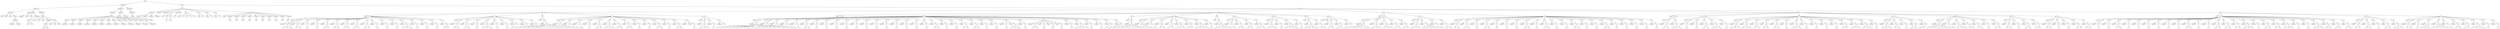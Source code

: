 digraph Tree {
	"t0" [label = "TEI"];
	"t1" [label = "teiHeader"];
	"t2" [label = "fileDesc"];
	"t3" [label = "titleStmt"];
	"t4" [label = "title"];
	"t5" [label = "title"];
	"t6" [label = "title"];
	"t7" [label = "author"];
	"t8" [label = "persName"];
	"t9" [label = "forename"];
	"t10" [label = "surname"];
	"t11" [label = "publicationStmt"];
	"t12" [label = "publisher"];
	"t13" [label = "idno"];
	"t14" [label = "idno"];
	"t15" [label = "availability"];
	"t16" [label = "licence"];
	"t17" [label = "ab"];
	"t18" [label = "ref"];
	"t19" [label = "sourceDesc"];
	"t20" [label = "bibl"];
	"t21" [label = "name"];
	"t22" [label = "idno"];
	"t23" [label = "idno"];
	"t24" [label = "availability"];
	"t25" [label = "licence"];
	"t26" [label = "ab"];
	"t27" [label = "ref"];
	"t28" [label = "bibl"];
	"t29" [label = "date"];
	"t30" [label = "date"];
	"t31" [label = "idno"];
	"t32" [label = "profileDesc"];
	"t33" [label = "particDesc"];
	"t34" [label = "listPerson"];
	"t35" [label = "person"];
	"t36" [label = "persName"];
	"t37" [label = "person"];
	"t38" [label = "persName"];
	"t39" [label = "person"];
	"t40" [label = "persName"];
	"t41" [label = "person"];
	"t42" [label = "persName"];
	"t43" [label = "person"];
	"t44" [label = "persName"];
	"t45" [label = "person"];
	"t46" [label = "persName"];
	"t47" [label = "person"];
	"t48" [label = "persName"];
	"t49" [label = "person"];
	"t50" [label = "persName"];
	"t51" [label = "person"];
	"t52" [label = "persName"];
	"t53" [label = "person"];
	"t54" [label = "persName"];
	"t55" [label = "person"];
	"t56" [label = "persName"];
	"t57" [label = "person"];
	"t58" [label = "persName"];
	"t59" [label = "person"];
	"t60" [label = "persName"];
	"t61" [label = "textClass"];
	"t62" [label = "keywords"];
	"t63" [label = "term"];
	"t64" [label = "term"];
	"t65" [label = "classCode"];
	"t66" [label = "revisionDesc"];
	"t67" [label = "listChange"];
	"t68" [label = "change"];
	"t69" [label = "text"];
	"t70" [label = "front"];
	"t71" [label = "docTitle"];
	"t72" [label = "titlePart"];
	"t73" [label = "titlePart"];
	"t74" [label = "titlePart"];
	"t75" [label = "titlePart"];
	"t76" [label = "docDate"];
	"t77" [label = "docAuthor"];
	"t78" [label = "div"];
	"t79" [label = "div"];
	"t80" [label = "div"];
	"t81" [label = "p"];
	"t82" [label = "div"];
	"t83" [label = "p"];
	"t84" [label = "performance"];
	"t85" [label = "ab"];
	"t86" [label = "div"];
	"t87" [label = "head"];
	"t88" [label = "p"];
	"t89" [label = "p"];
	"t90" [label = "p"];
	"t91" [label = "p"];
	"t92" [label = "div"];
	"t93" [label = "head"];
	"t94" [label = "p"];
	"t95" [label = "div"];
	"t96" [label = "head"];
	"t97" [label = "p"];
	"t98" [label = "div"];
	"t99" [label = "head"];
	"t100" [label = "p"];
	"t101" [label = "castList"];
	"t102" [label = "head"];
	"t103" [label = "castItem"];
	"t104" [label = "role"];
	"t105" [label = "castItem"];
	"t106" [label = "role"];
	"t107" [label = "castItem"];
	"t108" [label = "role"];
	"t109" [label = "castItem"];
	"t110" [label = "role"];
	"t111" [label = "castItem"];
	"t112" [label = "role"];
	"t113" [label = "castItem"];
	"t114" [label = "role"];
	"t115" [label = "castItem"];
	"t116" [label = "role"];
	"t117" [label = "castItem"];
	"t118" [label = "role"];
	"t119" [label = "castItem"];
	"t120" [label = "role"];
	"t121" [label = "castItem"];
	"t122" [label = "role"];
	"t123" [label = "body"];
	"t124" [label = "div"];
	"t125" [label = "head"];
	"t126" [label = "div"];
	"t127" [label = "head"];
	"t128" [label = "sp"];
	"t129" [label = "speaker"];
	"t130" [label = "p"];
	"t131" [label = "s"];
	"t132" [label = "s"];
	"t133" [label = "s"];
	"t134" [label = "sp"];
	"t135" [label = "speaker"];
	"t136" [label = "p"];
	"t137" [label = "s"];
	"t138" [label = "s"];
	"t139" [label = "sp"];
	"t140" [label = "speaker"];
	"t141" [label = "p"];
	"t142" [label = "s"];
	"t143" [label = "sp"];
	"t144" [label = "speaker"];
	"t145" [label = "p"];
	"t146" [label = "s"];
	"t147" [label = "sp"];
	"t148" [label = "speaker"];
	"t149" [label = "p"];
	"t150" [label = "s"];
	"t151" [label = "s"];
	"t152" [label = "sp"];
	"t153" [label = "speaker"];
	"t154" [label = "p"];
	"t155" [label = "s"];
	"t156" [label = "s"];
	"t157" [label = "sp"];
	"t158" [label = "speaker"];
	"t159" [label = "p"];
	"t160" [label = "s"];
	"t161" [label = "s"];
	"t162" [label = "sp"];
	"t163" [label = "speaker"];
	"t164" [label = "p"];
	"t165" [label = "s"];
	"t166" [label = "s"];
	"t167" [label = "sp"];
	"t168" [label = "speaker"];
	"t169" [label = "p"];
	"t170" [label = "s"];
	"t171" [label = "s"];
	"t172" [label = "sp"];
	"t173" [label = "speaker"];
	"t174" [label = "p"];
	"t175" [label = "s"];
	"t176" [label = "sp"];
	"t177" [label = "speaker"];
	"t178" [label = "p"];
	"t179" [label = "s"];
	"t180" [label = "sp"];
	"t181" [label = "speaker"];
	"t182" [label = "p"];
	"t183" [label = "s"];
	"t184" [label = "sp"];
	"t185" [label = "speaker"];
	"t186" [label = "p"];
	"t187" [label = "s"];
	"t188" [label = "s"];
	"t189" [label = "s"];
	"t190" [label = "sp"];
	"t191" [label = "speaker"];
	"t192" [label = "p"];
	"t193" [label = "s"];
	"t194" [label = "sp"];
	"t195" [label = "speaker"];
	"t196" [label = "p"];
	"t197" [label = "s"];
	"t198" [label = "sp"];
	"t199" [label = "speaker"];
	"t200" [label = "p"];
	"t201" [label = "s"];
	"t202" [label = "sp"];
	"t203" [label = "speaker"];
	"t204" [label = "p"];
	"t205" [label = "s"];
	"t206" [label = "s"];
	"t207" [label = "div"];
	"t208" [label = "head"];
	"t209" [label = "sp"];
	"t210" [label = "speaker"];
	"t211" [label = "p"];
	"t212" [label = "s"];
	"t213" [label = "s"];
	"t214" [label = "sp"];
	"t215" [label = "speaker"];
	"t216" [label = "p"];
	"t217" [label = "s"];
	"t218" [label = "s"];
	"t219" [label = "sp"];
	"t220" [label = "speaker"];
	"t221" [label = "p"];
	"t222" [label = "s"];
	"t223" [label = "sp"];
	"t224" [label = "speaker"];
	"t225" [label = "p"];
	"t226" [label = "s"];
	"t227" [label = "s"];
	"t228" [label = "s"];
	"t229" [label = "sp"];
	"t230" [label = "speaker"];
	"t231" [label = "p"];
	"t232" [label = "s"];
	"t233" [label = "sp"];
	"t234" [label = "speaker"];
	"t235" [label = "p"];
	"t236" [label = "s"];
	"t237" [label = "sp"];
	"t238" [label = "speaker"];
	"t239" [label = "p"];
	"t240" [label = "s"];
	"t241" [label = "sp"];
	"t242" [label = "speaker"];
	"t243" [label = "p"];
	"t244" [label = "s"];
	"t245" [label = "sp"];
	"t246" [label = "speaker"];
	"t247" [label = "p"];
	"t248" [label = "s"];
	"t249" [label = "div"];
	"t250" [label = "head"];
	"t251" [label = "sp"];
	"t252" [label = "speaker"];
	"t253" [label = "p"];
	"t254" [label = "s"];
	"t255" [label = "s"];
	"t256" [label = "s"];
	"t257" [label = "s"];
	"t258" [label = "s"];
	"t259" [label = "s"];
	"t260" [label = "s"];
	"t261" [label = "s"];
	"t262" [label = "s"];
	"t263" [label = "s"];
	"t264" [label = "s"];
	"t265" [label = "s"];
	"t266" [label = "div"];
	"t267" [label = "head"];
	"t268" [label = "sp"];
	"t269" [label = "speaker"];
	"t270" [label = "p"];
	"t271" [label = "s"];
	"t272" [label = "s"];
	"t273" [label = "sp"];
	"t274" [label = "speaker"];
	"t275" [label = "p"];
	"t276" [label = "s"];
	"t277" [label = "sp"];
	"t278" [label = "speaker"];
	"t279" [label = "p"];
	"t280" [label = "s"];
	"t281" [label = "sp"];
	"t282" [label = "speaker"];
	"t283" [label = "p"];
	"t284" [label = "s"];
	"t285" [label = "sp"];
	"t286" [label = "speaker"];
	"t287" [label = "p"];
	"t288" [label = "s"];
	"t289" [label = "s"];
	"t290" [label = "sp"];
	"t291" [label = "speaker"];
	"t292" [label = "p"];
	"t293" [label = "s"];
	"t294" [label = "s"];
	"t295" [label = "s"];
	"t296" [label = "sp"];
	"t297" [label = "speaker"];
	"t298" [label = "p"];
	"t299" [label = "s"];
	"t300" [label = "s"];
	"t301" [label = "sp"];
	"t302" [label = "speaker"];
	"t303" [label = "p"];
	"t304" [label = "s"];
	"t305" [label = "s"];
	"t306" [label = "sp"];
	"t307" [label = "speaker"];
	"t308" [label = "p"];
	"t309" [label = "s"];
	"t310" [label = "sp"];
	"t311" [label = "speaker"];
	"t312" [label = "p"];
	"t313" [label = "s"];
	"t314" [label = "sp"];
	"t315" [label = "speaker"];
	"t316" [label = "p"];
	"t317" [label = "s"];
	"t318" [label = "s"];
	"t319" [label = "sp"];
	"t320" [label = "speaker"];
	"t321" [label = "p"];
	"t322" [label = "s"];
	"t323" [label = "sp"];
	"t324" [label = "speaker"];
	"t325" [label = "p"];
	"t326" [label = "s"];
	"t327" [label = "s"];
	"t328" [label = "sp"];
	"t329" [label = "speaker"];
	"t330" [label = "stage"];
	"t331" [label = "p"];
	"t332" [label = "s"];
	"t333" [label = "div"];
	"t334" [label = "head"];
	"t335" [label = "sp"];
	"t336" [label = "speaker"];
	"t337" [label = "p"];
	"t338" [label = "s"];
	"t339" [label = "s"];
	"t340" [label = "s"];
	"t341" [label = "sp"];
	"t342" [label = "speaker"];
	"t343" [label = "p"];
	"t344" [label = "s"];
	"t345" [label = "sp"];
	"t346" [label = "speaker"];
	"t347" [label = "p"];
	"t348" [label = "s"];
	"t349" [label = "div"];
	"t350" [label = "head"];
	"t351" [label = "div"];
	"t352" [label = "head"];
	"t353" [label = "sp"];
	"t354" [label = "speaker"];
	"t355" [label = "p"];
	"t356" [label = "s"];
	"t357" [label = "s"];
	"t358" [label = "s"];
	"t359" [label = "s"];
	"t360" [label = "s"];
	"t361" [label = "s"];
	"t362" [label = "s"];
	"t363" [label = "s"];
	"t364" [label = "s"];
	"t365" [label = "s"];
	"t366" [label = "s"];
	"t367" [label = "s"];
	"t368" [label = "s"];
	"t369" [label = "s"];
	"t370" [label = "s"];
	"t371" [label = "s"];
	"t372" [label = "s"];
	"t373" [label = "div"];
	"t374" [label = "head"];
	"t375" [label = "sp"];
	"t376" [label = "speaker"];
	"t377" [label = "p"];
	"t378" [label = "s"];
	"t379" [label = "sp"];
	"t380" [label = "speaker"];
	"t381" [label = "p"];
	"t382" [label = "s"];
	"t383" [label = "sp"];
	"t384" [label = "speaker"];
	"t385" [label = "p"];
	"t386" [label = "s"];
	"t387" [label = "sp"];
	"t388" [label = "speaker"];
	"t389" [label = "p"];
	"t390" [label = "s"];
	"t391" [label = "sp"];
	"t392" [label = "speaker"];
	"t393" [label = "p"];
	"t394" [label = "s"];
	"t395" [label = "s"];
	"t396" [label = "sp"];
	"t397" [label = "speaker"];
	"t398" [label = "p"];
	"t399" [label = "s"];
	"t400" [label = "sp"];
	"t401" [label = "speaker"];
	"t402" [label = "p"];
	"t403" [label = "s"];
	"t404" [label = "sp"];
	"t405" [label = "speaker"];
	"t406" [label = "p"];
	"t407" [label = "s"];
	"t408" [label = "sp"];
	"t409" [label = "speaker"];
	"t410" [label = "p"];
	"t411" [label = "s"];
	"t412" [label = "sp"];
	"t413" [label = "speaker"];
	"t414" [label = "p"];
	"t415" [label = "s"];
	"t416" [label = "sp"];
	"t417" [label = "speaker"];
	"t418" [label = "p"];
	"t419" [label = "s"];
	"t420" [label = "sp"];
	"t421" [label = "speaker"];
	"t422" [label = "p"];
	"t423" [label = "s"];
	"t424" [label = "sp"];
	"t425" [label = "speaker"];
	"t426" [label = "p"];
	"t427" [label = "s"];
	"t428" [label = "sp"];
	"t429" [label = "speaker"];
	"t430" [label = "p"];
	"t431" [label = "s"];
	"t432" [label = "sp"];
	"t433" [label = "speaker"];
	"t434" [label = "p"];
	"t435" [label = "s"];
	"t436" [label = "sp"];
	"t437" [label = "speaker"];
	"t438" [label = "p"];
	"t439" [label = "s"];
	"t440" [label = "sp"];
	"t441" [label = "speaker"];
	"t442" [label = "p"];
	"t443" [label = "s"];
	"t444" [label = "sp"];
	"t445" [label = "speaker"];
	"t446" [label = "p"];
	"t447" [label = "s"];
	"t448" [label = "s"];
	"t449" [label = "sp"];
	"t450" [label = "speaker"];
	"t451" [label = "p"];
	"t452" [label = "s"];
	"t453" [label = "sp"];
	"t454" [label = "speaker"];
	"t455" [label = "p"];
	"t456" [label = "s"];
	"t457" [label = "sp"];
	"t458" [label = "speaker"];
	"t459" [label = "p"];
	"t460" [label = "s"];
	"t461" [label = "s"];
	"t462" [label = "sp"];
	"t463" [label = "speaker"];
	"t464" [label = "p"];
	"t465" [label = "s"];
	"t466" [label = "s"];
	"t467" [label = "sp"];
	"t468" [label = "speaker"];
	"t469" [label = "p"];
	"t470" [label = "s"];
	"t471" [label = "sp"];
	"t472" [label = "speaker"];
	"t473" [label = "p"];
	"t474" [label = "s"];
	"t475" [label = "sp"];
	"t476" [label = "speaker"];
	"t477" [label = "p"];
	"t478" [label = "s"];
	"t479" [label = "stage"];
	"t480" [label = "p"];
	"t481" [label = "s"];
	"t482" [label = "s"];
	"t483" [label = "s"];
	"t484" [label = "sp"];
	"t485" [label = "speaker"];
	"t486" [label = "p"];
	"t487" [label = "s"];
	"t488" [label = "sp"];
	"t489" [label = "speaker"];
	"t490" [label = "p"];
	"t491" [label = "s"];
	"t492" [label = "s"];
	"t493" [label = "stage"];
	"t494" [label = "p"];
	"t495" [label = "s"];
	"t496" [label = "stage"];
	"t497" [label = "p"];
	"t498" [label = "s"];
	"t499" [label = "stage"];
	"t500" [label = "p"];
	"t501" [label = "s"];
	"t502" [label = "sp"];
	"t503" [label = "speaker"];
	"t504" [label = "p"];
	"t505" [label = "s"];
	"t506" [label = "sp"];
	"t507" [label = "speaker"];
	"t508" [label = "p"];
	"t509" [label = "s"];
	"t510" [label = "s"];
	"t511" [label = "s"];
	"t512" [label = "s"];
	"t513" [label = "sp"];
	"t514" [label = "speaker"];
	"t515" [label = "p"];
	"t516" [label = "s"];
	"t517" [label = "sp"];
	"t518" [label = "speaker"];
	"t519" [label = "p"];
	"t520" [label = "s"];
	"t521" [label = "sp"];
	"t522" [label = "speaker"];
	"t523" [label = "p"];
	"t524" [label = "s"];
	"t525" [label = "sp"];
	"t526" [label = "speaker"];
	"t527" [label = "p"];
	"t528" [label = "s"];
	"t529" [label = "s"];
	"t530" [label = "div"];
	"t531" [label = "head"];
	"t532" [label = "sp"];
	"t533" [label = "speaker"];
	"t534" [label = "p"];
	"t535" [label = "s"];
	"t536" [label = "s"];
	"t537" [label = "s"];
	"t538" [label = "s"];
	"t539" [label = "s"];
	"t540" [label = "s"];
	"t541" [label = "s"];
	"t542" [label = "s"];
	"t543" [label = "div"];
	"t544" [label = "head"];
	"t545" [label = "sp"];
	"t546" [label = "speaker"];
	"t547" [label = "p"];
	"t548" [label = "s"];
	"t549" [label = "s"];
	"t550" [label = "sp"];
	"t551" [label = "speaker"];
	"t552" [label = "p"];
	"t553" [label = "s"];
	"t554" [label = "sp"];
	"t555" [label = "speaker"];
	"t556" [label = "p"];
	"t557" [label = "s"];
	"t558" [label = "s"];
	"t559" [label = "sp"];
	"t560" [label = "speaker"];
	"t561" [label = "p"];
	"t562" [label = "s"];
	"t563" [label = "s"];
	"t564" [label = "sp"];
	"t565" [label = "speaker"];
	"t566" [label = "p"];
	"t567" [label = "s"];
	"t568" [label = "s"];
	"t569" [label = "s"];
	"t570" [label = "sp"];
	"t571" [label = "speaker"];
	"t572" [label = "p"];
	"t573" [label = "s"];
	"t574" [label = "s"];
	"t575" [label = "sp"];
	"t576" [label = "speaker"];
	"t577" [label = "p"];
	"t578" [label = "s"];
	"t579" [label = "s"];
	"t580" [label = "s"];
	"t581" [label = "s"];
	"t582" [label = "sp"];
	"t583" [label = "speaker"];
	"t584" [label = "p"];
	"t585" [label = "s"];
	"t586" [label = "div"];
	"t587" [label = "head"];
	"t588" [label = "sp"];
	"t589" [label = "speaker"];
	"t590" [label = "p"];
	"t591" [label = "s"];
	"t592" [label = "s"];
	"t593" [label = "s"];
	"t594" [label = "s"];
	"t595" [label = "s"];
	"t596" [label = "div"];
	"t597" [label = "head"];
	"t598" [label = "sp"];
	"t599" [label = "speaker"];
	"t600" [label = "p"];
	"t601" [label = "s"];
	"t602" [label = "sp"];
	"t603" [label = "speaker"];
	"t604" [label = "p"];
	"t605" [label = "s"];
	"t606" [label = "s"];
	"t607" [label = "sp"];
	"t608" [label = "speaker"];
	"t609" [label = "p"];
	"t610" [label = "s"];
	"t611" [label = "s"];
	"t612" [label = "sp"];
	"t613" [label = "speaker"];
	"t614" [label = "p"];
	"t615" [label = "s"];
	"t616" [label = "s"];
	"t617" [label = "s"];
	"t618" [label = "div"];
	"t619" [label = "head"];
	"t620" [label = "sp"];
	"t621" [label = "speaker"];
	"t622" [label = "p"];
	"t623" [label = "s"];
	"t624" [label = "s"];
	"t625" [label = "s"];
	"t626" [label = "sp"];
	"t627" [label = "speaker"];
	"t628" [label = "p"];
	"t629" [label = "s"];
	"t630" [label = "sp"];
	"t631" [label = "speaker"];
	"t632" [label = "p"];
	"t633" [label = "s"];
	"t634" [label = "s"];
	"t635" [label = "s"];
	"t636" [label = "s"];
	"t637" [label = "sp"];
	"t638" [label = "speaker"];
	"t639" [label = "p"];
	"t640" [label = "s"];
	"t641" [label = "div"];
	"t642" [label = "head"];
	"t643" [label = "sp"];
	"t644" [label = "speaker"];
	"t645" [label = "p"];
	"t646" [label = "s"];
	"t647" [label = "s"];
	"t648" [label = "s"];
	"t649" [label = "s"];
	"t650" [label = "sp"];
	"t651" [label = "speaker"];
	"t652" [label = "p"];
	"t653" [label = "s"];
	"t654" [label = "s"];
	"t655" [label = "div"];
	"t656" [label = "head"];
	"t657" [label = "stage"];
	"t658" [label = "sp"];
	"t659" [label = "speaker"];
	"t660" [label = "p"];
	"t661" [label = "s"];
	"t662" [label = "s"];
	"t663" [label = "sp"];
	"t664" [label = "speaker"];
	"t665" [label = "p"];
	"t666" [label = "s"];
	"t667" [label = "s"];
	"t668" [label = "sp"];
	"t669" [label = "speaker"];
	"t670" [label = "p"];
	"t671" [label = "s"];
	"t672" [label = "div"];
	"t673" [label = "head"];
	"t674" [label = "div"];
	"t675" [label = "head"];
	"t676" [label = "sp"];
	"t677" [label = "speaker"];
	"t678" [label = "p"];
	"t679" [label = "s"];
	"t680" [label = "s"];
	"t681" [label = "s"];
	"t682" [label = "s"];
	"t683" [label = "s"];
	"t684" [label = "s"];
	"t685" [label = "sp"];
	"t686" [label = "speaker"];
	"t687" [label = "p"];
	"t688" [label = "s"];
	"t689" [label = "s"];
	"t690" [label = "s"];
	"t691" [label = "sp"];
	"t692" [label = "speaker"];
	"t693" [label = "p"];
	"t694" [label = "s"];
	"t695" [label = "s"];
	"t696" [label = "s"];
	"t697" [label = "sp"];
	"t698" [label = "speaker"];
	"t699" [label = "p"];
	"t700" [label = "s"];
	"t701" [label = "s"];
	"t702" [label = "sp"];
	"t703" [label = "speaker"];
	"t704" [label = "p"];
	"t705" [label = "s"];
	"t706" [label = "s"];
	"t707" [label = "div"];
	"t708" [label = "head"];
	"t709" [label = "sp"];
	"t710" [label = "speaker"];
	"t711" [label = "p"];
	"t712" [label = "s"];
	"t713" [label = "s"];
	"t714" [label = "s"];
	"t715" [label = "sp"];
	"t716" [label = "speaker"];
	"t717" [label = "p"];
	"t718" [label = "s"];
	"t719" [label = "s"];
	"t720" [label = "s"];
	"t721" [label = "s"];
	"t722" [label = "s"];
	"t723" [label = "sp"];
	"t724" [label = "speaker"];
	"t725" [label = "p"];
	"t726" [label = "s"];
	"t727" [label = "sp"];
	"t728" [label = "speaker"];
	"t729" [label = "p"];
	"t730" [label = "s"];
	"t731" [label = "s"];
	"t732" [label = "div"];
	"t733" [label = "head"];
	"t734" [label = "sp"];
	"t735" [label = "speaker"];
	"t736" [label = "p"];
	"t737" [label = "s"];
	"t738" [label = "s"];
	"t739" [label = "sp"];
	"t740" [label = "speaker"];
	"t741" [label = "p"];
	"t742" [label = "s"];
	"t743" [label = "s"];
	"t744" [label = "sp"];
	"t745" [label = "speaker"];
	"t746" [label = "p"];
	"t747" [label = "s"];
	"t748" [label = "sp"];
	"t749" [label = "speaker"];
	"t750" [label = "p"];
	"t751" [label = "s"];
	"t752" [label = "s"];
	"t753" [label = "sp"];
	"t754" [label = "speaker"];
	"t755" [label = "p"];
	"t756" [label = "s"];
	"t757" [label = "sp"];
	"t758" [label = "speaker"];
	"t759" [label = "p"];
	"t760" [label = "s"];
	"t761" [label = "sp"];
	"t762" [label = "speaker"];
	"t763" [label = "p"];
	"t764" [label = "s"];
	"t765" [label = "sp"];
	"t766" [label = "speaker"];
	"t767" [label = "p"];
	"t768" [label = "s"];
	"t769" [label = "s"];
	"t770" [label = "sp"];
	"t771" [label = "speaker"];
	"t772" [label = "p"];
	"t773" [label = "s"];
	"t774" [label = "sp"];
	"t775" [label = "speaker"];
	"t776" [label = "p"];
	"t777" [label = "s"];
	"t778" [label = "s"];
	"t779" [label = "sp"];
	"t780" [label = "speaker"];
	"t781" [label = "p"];
	"t782" [label = "s"];
	"t783" [label = "sp"];
	"t784" [label = "speaker"];
	"t785" [label = "p"];
	"t786" [label = "s"];
	"t787" [label = "sp"];
	"t788" [label = "speaker"];
	"t789" [label = "p"];
	"t790" [label = "s"];
	"t791" [label = "s"];
	"t792" [label = "sp"];
	"t793" [label = "speaker"];
	"t794" [label = "p"];
	"t795" [label = "s"];
	"t796" [label = "sp"];
	"t797" [label = "speaker"];
	"t798" [label = "p"];
	"t799" [label = "s"];
	"t800" [label = "sp"];
	"t801" [label = "speaker"];
	"t802" [label = "p"];
	"t803" [label = "s"];
	"t804" [label = "s"];
	"t805" [label = "sp"];
	"t806" [label = "speaker"];
	"t807" [label = "p"];
	"t808" [label = "s"];
	"t809" [label = "sp"];
	"t810" [label = "speaker"];
	"t811" [label = "p"];
	"t812" [label = "s"];
	"t813" [label = "sp"];
	"t814" [label = "speaker"];
	"t815" [label = "p"];
	"t816" [label = "s"];
	"t817" [label = "sp"];
	"t818" [label = "speaker"];
	"t819" [label = "p"];
	"t820" [label = "s"];
	"t821" [label = "sp"];
	"t822" [label = "speaker"];
	"t823" [label = "p"];
	"t824" [label = "s"];
	"t825" [label = "div"];
	"t826" [label = "head"];
	"t827" [label = "div"];
	"t828" [label = "head"];
	"t829" [label = "sp"];
	"t830" [label = "speaker"];
	"t831" [label = "p"];
	"t832" [label = "s"];
	"t833" [label = "s"];
	"t834" [label = "sp"];
	"t835" [label = "speaker"];
	"t836" [label = "p"];
	"t837" [label = "s"];
	"t838" [label = "s"];
	"t839" [label = "s"];
	"t840" [label = "div"];
	"t841" [label = "head"];
	"t842" [label = "sp"];
	"t843" [label = "speaker"];
	"t844" [label = "p"];
	"t845" [label = "s"];
	"t846" [label = "sp"];
	"t847" [label = "speaker"];
	"t848" [label = "p"];
	"t849" [label = "s"];
	"t850" [label = "sp"];
	"t851" [label = "speaker"];
	"t852" [label = "p"];
	"t853" [label = "s"];
	"t854" [label = "s"];
	"t855" [label = "sp"];
	"t856" [label = "speaker"];
	"t857" [label = "p"];
	"t858" [label = "s"];
	"t859" [label = "s"];
	"t860" [label = "s"];
	"t861" [label = "sp"];
	"t862" [label = "speaker"];
	"t863" [label = "p"];
	"t864" [label = "s"];
	"t865" [label = "div"];
	"t866" [label = "head"];
	"t867" [label = "sp"];
	"t868" [label = "speaker"];
	"t869" [label = "p"];
	"t870" [label = "s"];
	"t871" [label = "s"];
	"t872" [label = "s"];
	"t873" [label = "sp"];
	"t874" [label = "speaker"];
	"t875" [label = "p"];
	"t876" [label = "s"];
	"t877" [label = "s"];
	"t878" [label = "s"];
	"t879" [label = "sp"];
	"t880" [label = "speaker"];
	"t881" [label = "p"];
	"t882" [label = "s"];
	"t883" [label = "s"];
	"t884" [label = "sp"];
	"t885" [label = "speaker"];
	"t886" [label = "p"];
	"t887" [label = "s"];
	"t888" [label = "s"];
	"t889" [label = "sp"];
	"t890" [label = "speaker"];
	"t891" [label = "p"];
	"t892" [label = "s"];
	"t893" [label = "s"];
	"t894" [label = "sp"];
	"t895" [label = "speaker"];
	"t896" [label = "p"];
	"t897" [label = "s"];
	"t898" [label = "sp"];
	"t899" [label = "speaker"];
	"t900" [label = "p"];
	"t901" [label = "s"];
	"t902" [label = "s"];
	"t903" [label = "s"];
	"t904" [label = "sp"];
	"t905" [label = "speaker"];
	"t906" [label = "p"];
	"t907" [label = "s"];
	"t908" [label = "sp"];
	"t909" [label = "speaker"];
	"t910" [label = "p"];
	"t911" [label = "s"];
	"t912" [label = "sp"];
	"t913" [label = "speaker"];
	"t914" [label = "p"];
	"t915" [label = "s"];
	"t916" [label = "sp"];
	"t917" [label = "speaker"];
	"t918" [label = "p"];
	"t919" [label = "s"];
	"t920" [label = "sp"];
	"t921" [label = "speaker"];
	"t922" [label = "p"];
	"t923" [label = "s"];
	"t924" [label = "s"];
	"t925" [label = "sp"];
	"t926" [label = "speaker"];
	"t927" [label = "p"];
	"t928" [label = "s"];
	"t929" [label = "s"];
	"t930" [label = "s"];
	"t931" [label = "sp"];
	"t932" [label = "speaker"];
	"t933" [label = "p"];
	"t934" [label = "s"];
	"t935" [label = "s"];
	"t936" [label = "s"];
	"t937" [label = "sp"];
	"t938" [label = "speaker"];
	"t939" [label = "p"];
	"t940" [label = "s"];
	"t941" [label = "div"];
	"t942" [label = "head"];
	"t943" [label = "sp"];
	"t944" [label = "speaker"];
	"t945" [label = "p"];
	"t946" [label = "s"];
	"t947" [label = "s"];
	"t948" [label = "s"];
	"t949" [label = "sp"];
	"t950" [label = "speaker"];
	"t951" [label = "p"];
	"t952" [label = "s"];
	"t953" [label = "s"];
	"t954" [label = "sp"];
	"t955" [label = "speaker"];
	"t956" [label = "p"];
	"t957" [label = "s"];
	"t958" [label = "sp"];
	"t959" [label = "speaker"];
	"t960" [label = "p"];
	"t961" [label = "s"];
	"t962" [label = "s"];
	"t963" [label = "sp"];
	"t964" [label = "speaker"];
	"t965" [label = "p"];
	"t966" [label = "s"];
	"t967" [label = "s"];
	"t968" [label = "div"];
	"t969" [label = "head"];
	"t970" [label = "sp"];
	"t971" [label = "speaker"];
	"t972" [label = "p"];
	"t973" [label = "s"];
	"t974" [label = "s"];
	"t975" [label = "s"];
	"t976" [label = "s"];
	"t977" [label = "s"];
	"t978" [label = "s"];
	"t979" [label = "s"];
	"t980" [label = "sp"];
	"t981" [label = "speaker"];
	"t982" [label = "p"];
	"t983" [label = "s"];
	"t984" [label = "sp"];
	"t985" [label = "speaker"];
	"t986" [label = "p"];
	"t987" [label = "s"];
	"t988" [label = "s"];
	"t989" [label = "s"];
	"t990" [label = "sp"];
	"t991" [label = "speaker"];
	"t992" [label = "p"];
	"t993" [label = "s"];
	"t994" [label = "s"];
	"t995" [label = "sp"];
	"t996" [label = "speaker"];
	"t997" [label = "p"];
	"t998" [label = "s"];
	"t999" [label = "s"];
	"t1000" [label = "sp"];
	"t1001" [label = "speaker"];
	"t1002" [label = "p"];
	"t1003" [label = "s"];
	"t1004" [label = "sp"];
	"t1005" [label = "speaker"];
	"t1006" [label = "p"];
	"t1007" [label = "s"];
	"t1008" [label = "s"];
	"t1009" [label = "div"];
	"t1010" [label = "head"];
	"t1011" [label = "sp"];
	"t1012" [label = "speaker"];
	"t1013" [label = "p"];
	"t1014" [label = "s"];
	"t1015" [label = "s"];
	"t1016" [label = "sp"];
	"t1017" [label = "speaker"];
	"t1018" [label = "p"];
	"t1019" [label = "s"];
	"t1020" [label = "sp"];
	"t1021" [label = "speaker"];
	"t1022" [label = "p"];
	"t1023" [label = "s"];
	"t1024" [label = "s"];
	"t1025" [label = "sp"];
	"t1026" [label = "speaker"];
	"t1027" [label = "p"];
	"t1028" [label = "s"];
	"t1029" [label = "s"];
	"t1030" [label = "div"];
	"t1031" [label = "head"];
	"t1032" [label = "sp"];
	"t1033" [label = "speaker"];
	"t1034" [label = "p"];
	"t1035" [label = "s"];
	"t1036" [label = "s"];
	"t1037" [label = "sp"];
	"t1038" [label = "speaker"];
	"t1039" [label = "p"];
	"t1040" [label = "s"];
	"t1041" [label = "sp"];
	"t1042" [label = "speaker"];
	"t1043" [label = "p"];
	"t1044" [label = "s"];
	"t1045" [label = "sp"];
	"t1046" [label = "speaker"];
	"t1047" [label = "p"];
	"t1048" [label = "s"];
	"t1049" [label = "s"];
	"t1050" [label = "sp"];
	"t1051" [label = "speaker"];
	"t1052" [label = "p"];
	"t1053" [label = "s"];
	"t1054" [label = "s"];
	"t1055" [label = "div"];
	"t1056" [label = "head"];
	"t1057" [label = "div"];
	"t1058" [label = "head"];
	"t1059" [label = "sp"];
	"t1060" [label = "speaker"];
	"t1061" [label = "p"];
	"t1062" [label = "s"];
	"t1063" [label = "sp"];
	"t1064" [label = "speaker"];
	"t1065" [label = "p"];
	"t1066" [label = "s"];
	"t1067" [label = "sp"];
	"t1068" [label = "speaker"];
	"t1069" [label = "p"];
	"t1070" [label = "s"];
	"t1071" [label = "s"];
	"t1072" [label = "sp"];
	"t1073" [label = "speaker"];
	"t1074" [label = "p"];
	"t1075" [label = "s"];
	"t1076" [label = "sp"];
	"t1077" [label = "speaker"];
	"t1078" [label = "p"];
	"t1079" [label = "s"];
	"t1080" [label = "sp"];
	"t1081" [label = "speaker"];
	"t1082" [label = "p"];
	"t1083" [label = "s"];
	"t1084" [label = "sp"];
	"t1085" [label = "speaker"];
	"t1086" [label = "p"];
	"t1087" [label = "s"];
	"t1088" [label = "sp"];
	"t1089" [label = "speaker"];
	"t1090" [label = "p"];
	"t1091" [label = "s"];
	"t1092" [label = "sp"];
	"t1093" [label = "speaker"];
	"t1094" [label = "p"];
	"t1095" [label = "s"];
	"t1096" [label = "sp"];
	"t1097" [label = "speaker"];
	"t1098" [label = "p"];
	"t1099" [label = "s"];
	"t1100" [label = "s"];
	"t1101" [label = "sp"];
	"t1102" [label = "speaker"];
	"t1103" [label = "p"];
	"t1104" [label = "s"];
	"t1105" [label = "sp"];
	"t1106" [label = "speaker"];
	"t1107" [label = "p"];
	"t1108" [label = "s"];
	"t1109" [label = "sp"];
	"t1110" [label = "speaker"];
	"t1111" [label = "p"];
	"t1112" [label = "s"];
	"t1113" [label = "s"];
	"t1114" [label = "sp"];
	"t1115" [label = "speaker"];
	"t1116" [label = "p"];
	"t1117" [label = "s"];
	"t1118" [label = "s"];
	"t1119" [label = "sp"];
	"t1120" [label = "speaker"];
	"t1121" [label = "p"];
	"t1122" [label = "s"];
	"t1123" [label = "s"];
	"t1124" [label = "sp"];
	"t1125" [label = "speaker"];
	"t1126" [label = "p"];
	"t1127" [label = "s"];
	"t1128" [label = "s"];
	"t1129" [label = "s"];
	"t1130" [label = "sp"];
	"t1131" [label = "speaker"];
	"t1132" [label = "p"];
	"t1133" [label = "s"];
	"t1134" [label = "sp"];
	"t1135" [label = "speaker"];
	"t1136" [label = "p"];
	"t1137" [label = "s"];
	"t1138" [label = "s"];
	"t1139" [label = "sp"];
	"t1140" [label = "speaker"];
	"t1141" [label = "p"];
	"t1142" [label = "s"];
	"t1143" [label = "s"];
	"t1144" [label = "sp"];
	"t1145" [label = "speaker"];
	"t1146" [label = "p"];
	"t1147" [label = "s"];
	"t1148" [label = "s"];
	"t1149" [label = "s"];
	"t1150" [label = "sp"];
	"t1151" [label = "speaker"];
	"t1152" [label = "p"];
	"t1153" [label = "s"];
	"t1154" [label = "sp"];
	"t1155" [label = "speaker"];
	"t1156" [label = "p"];
	"t1157" [label = "s"];
	"t1158" [label = "sp"];
	"t1159" [label = "speaker"];
	"t1160" [label = "p"];
	"t1161" [label = "s"];
	"t1162" [label = "s"];
	"t1163" [label = "s"];
	"t1164" [label = "sp"];
	"t1165" [label = "speaker"];
	"t1166" [label = "p"];
	"t1167" [label = "s"];
	"t1168" [label = "s"];
	"t1169" [label = "sp"];
	"t1170" [label = "speaker"];
	"t1171" [label = "p"];
	"t1172" [label = "s"];
	"t1173" [label = "s"];
	"t1174" [label = "sp"];
	"t1175" [label = "speaker"];
	"t1176" [label = "p"];
	"t1177" [label = "s"];
	"t1178" [label = "s"];
	"t1179" [label = "div"];
	"t1180" [label = "head"];
	"t1181" [label = "sp"];
	"t1182" [label = "speaker"];
	"t1183" [label = "p"];
	"t1184" [label = "s"];
	"t1185" [label = "s"];
	"t1186" [label = "sp"];
	"t1187" [label = "speaker"];
	"t1188" [label = "p"];
	"t1189" [label = "s"];
	"t1190" [label = "s"];
	"t1191" [label = "sp"];
	"t1192" [label = "speaker"];
	"t1193" [label = "p"];
	"t1194" [label = "s"];
	"t1195" [label = "sp"];
	"t1196" [label = "speaker"];
	"t1197" [label = "p"];
	"t1198" [label = "s"];
	"t1199" [label = "s"];
	"t1200" [label = "sp"];
	"t1201" [label = "speaker"];
	"t1202" [label = "p"];
	"t1203" [label = "s"];
	"t1204" [label = "s"];
	"t1205" [label = "s"];
	"t1206" [label = "div"];
	"t1207" [label = "head"];
	"t1208" [label = "sp"];
	"t1209" [label = "speaker"];
	"t1210" [label = "p"];
	"t1211" [label = "s"];
	"t1212" [label = "s"];
	"t1213" [label = "sp"];
	"t1214" [label = "speaker"];
	"t1215" [label = "p"];
	"t1216" [label = "s"];
	"t1217" [label = "sp"];
	"t1218" [label = "speaker"];
	"t1219" [label = "p"];
	"t1220" [label = "s"];
	"t1221" [label = "s"];
	"t1222" [label = "s"];
	"t1223" [label = "sp"];
	"t1224" [label = "speaker"];
	"t1225" [label = "p"];
	"t1226" [label = "s"];
	"t1227" [label = "s"];
	"t1228" [label = "s"];
	"t1229" [label = "s"];
	"t1230" [label = "s"];
	"t1231" [label = "sp"];
	"t1232" [label = "speaker"];
	"t1233" [label = "p"];
	"t1234" [label = "s"];
	"t1235" [label = "sp"];
	"t1236" [label = "speaker"];
	"t1237" [label = "p"];
	"t1238" [label = "s"];
	"t1239" [label = "s"];
	"t1240" [label = "sp"];
	"t1241" [label = "speaker"];
	"t1242" [label = "p"];
	"t1243" [label = "s"];
	"t1244" [label = "s"];
	"t1245" [label = "sp"];
	"t1246" [label = "speaker"];
	"t1247" [label = "p"];
	"t1248" [label = "s"];
	"t1249" [label = "s"];
	"t1250" [label = "s"];
	"t1251" [label = "s"];
	"t1252" [label = "sp"];
	"t1253" [label = "speaker"];
	"t1254" [label = "p"];
	"t1255" [label = "s"];
	"t1256" [label = "sp"];
	"t1257" [label = "speaker"];
	"t1258" [label = "p"];
	"t1259" [label = "s"];
	"t0" -> "t1";
	"t1" -> "t2";
	"t2" -> "t3";
	"t3" -> "t4";
	"t3" -> "t5";
	"t3" -> "t6";
	"t3" -> "t7";
	"t7" -> "t8";
	"t8" -> "t9";
	"t8" -> "t10";
	"t2" -> "t11";
	"t11" -> "t12";
	"t11" -> "t13";
	"t11" -> "t14";
	"t11" -> "t15";
	"t15" -> "t16";
	"t16" -> "t17";
	"t16" -> "t18";
	"t2" -> "t19";
	"t19" -> "t20";
	"t20" -> "t21";
	"t20" -> "t22";
	"t20" -> "t23";
	"t20" -> "t24";
	"t24" -> "t25";
	"t25" -> "t26";
	"t25" -> "t27";
	"t20" -> "t28";
	"t28" -> "t29";
	"t28" -> "t30";
	"t28" -> "t31";
	"t1" -> "t32";
	"t32" -> "t33";
	"t33" -> "t34";
	"t34" -> "t35";
	"t35" -> "t36";
	"t34" -> "t37";
	"t37" -> "t38";
	"t34" -> "t39";
	"t39" -> "t40";
	"t34" -> "t41";
	"t41" -> "t42";
	"t34" -> "t43";
	"t43" -> "t44";
	"t34" -> "t45";
	"t45" -> "t46";
	"t34" -> "t47";
	"t47" -> "t48";
	"t34" -> "t49";
	"t49" -> "t50";
	"t34" -> "t51";
	"t51" -> "t52";
	"t34" -> "t53";
	"t53" -> "t54";
	"t34" -> "t55";
	"t55" -> "t56";
	"t34" -> "t57";
	"t57" -> "t58";
	"t34" -> "t59";
	"t59" -> "t60";
	"t32" -> "t61";
	"t61" -> "t62";
	"t62" -> "t63";
	"t62" -> "t64";
	"t61" -> "t65";
	"t1" -> "t66";
	"t66" -> "t67";
	"t67" -> "t68";
	"t0" -> "t69";
	"t69" -> "t70";
	"t70" -> "t71";
	"t71" -> "t72";
	"t71" -> "t73";
	"t71" -> "t74";
	"t71" -> "t75";
	"t70" -> "t76";
	"t70" -> "t77";
	"t70" -> "t78";
	"t78" -> "t79";
	"t78" -> "t80";
	"t80" -> "t81";
	"t78" -> "t82";
	"t82" -> "t83";
	"t70" -> "t84";
	"t84" -> "t85";
	"t70" -> "t86";
	"t86" -> "t87";
	"t86" -> "t88";
	"t86" -> "t89";
	"t86" -> "t90";
	"t86" -> "t91";
	"t70" -> "t92";
	"t92" -> "t93";
	"t92" -> "t94";
	"t70" -> "t95";
	"t95" -> "t96";
	"t95" -> "t97";
	"t70" -> "t98";
	"t98" -> "t99";
	"t98" -> "t100";
	"t70" -> "t101";
	"t101" -> "t102";
	"t101" -> "t103";
	"t103" -> "t104";
	"t101" -> "t105";
	"t105" -> "t106";
	"t101" -> "t107";
	"t107" -> "t108";
	"t101" -> "t109";
	"t109" -> "t110";
	"t101" -> "t111";
	"t111" -> "t112";
	"t101" -> "t113";
	"t113" -> "t114";
	"t101" -> "t115";
	"t115" -> "t116";
	"t101" -> "t117";
	"t117" -> "t118";
	"t101" -> "t119";
	"t119" -> "t120";
	"t101" -> "t121";
	"t121" -> "t122";
	"t69" -> "t123";
	"t123" -> "t124";
	"t124" -> "t125";
	"t124" -> "t126";
	"t126" -> "t127";
	"t126" -> "t128";
	"t128" -> "t129";
	"t128" -> "t130";
	"t130" -> "t131";
	"t130" -> "t132";
	"t130" -> "t133";
	"t126" -> "t134";
	"t134" -> "t135";
	"t134" -> "t136";
	"t136" -> "t137";
	"t136" -> "t138";
	"t126" -> "t139";
	"t139" -> "t140";
	"t139" -> "t141";
	"t141" -> "t142";
	"t126" -> "t143";
	"t143" -> "t144";
	"t143" -> "t145";
	"t145" -> "t146";
	"t126" -> "t147";
	"t147" -> "t148";
	"t147" -> "t149";
	"t149" -> "t150";
	"t149" -> "t151";
	"t126" -> "t152";
	"t152" -> "t153";
	"t152" -> "t154";
	"t154" -> "t155";
	"t154" -> "t156";
	"t126" -> "t157";
	"t157" -> "t158";
	"t157" -> "t159";
	"t159" -> "t160";
	"t159" -> "t161";
	"t126" -> "t162";
	"t162" -> "t163";
	"t162" -> "t164";
	"t164" -> "t165";
	"t164" -> "t166";
	"t126" -> "t167";
	"t167" -> "t168";
	"t167" -> "t169";
	"t169" -> "t170";
	"t169" -> "t171";
	"t126" -> "t172";
	"t172" -> "t173";
	"t172" -> "t174";
	"t174" -> "t175";
	"t126" -> "t176";
	"t176" -> "t177";
	"t176" -> "t178";
	"t178" -> "t179";
	"t126" -> "t180";
	"t180" -> "t181";
	"t180" -> "t182";
	"t182" -> "t183";
	"t126" -> "t184";
	"t184" -> "t185";
	"t184" -> "t186";
	"t186" -> "t187";
	"t186" -> "t188";
	"t186" -> "t189";
	"t126" -> "t190";
	"t190" -> "t191";
	"t190" -> "t192";
	"t192" -> "t193";
	"t126" -> "t194";
	"t194" -> "t195";
	"t194" -> "t196";
	"t196" -> "t197";
	"t126" -> "t198";
	"t198" -> "t199";
	"t198" -> "t200";
	"t200" -> "t201";
	"t126" -> "t202";
	"t202" -> "t203";
	"t202" -> "t204";
	"t204" -> "t205";
	"t204" -> "t206";
	"t124" -> "t207";
	"t207" -> "t208";
	"t207" -> "t209";
	"t209" -> "t210";
	"t209" -> "t211";
	"t211" -> "t212";
	"t211" -> "t213";
	"t207" -> "t214";
	"t214" -> "t215";
	"t214" -> "t216";
	"t216" -> "t217";
	"t216" -> "t218";
	"t207" -> "t219";
	"t219" -> "t220";
	"t219" -> "t221";
	"t221" -> "t222";
	"t207" -> "t223";
	"t223" -> "t224";
	"t223" -> "t225";
	"t225" -> "t226";
	"t225" -> "t227";
	"t225" -> "t228";
	"t207" -> "t229";
	"t229" -> "t230";
	"t229" -> "t231";
	"t231" -> "t232";
	"t207" -> "t233";
	"t233" -> "t234";
	"t233" -> "t235";
	"t235" -> "t236";
	"t207" -> "t237";
	"t237" -> "t238";
	"t237" -> "t239";
	"t239" -> "t240";
	"t207" -> "t241";
	"t241" -> "t242";
	"t241" -> "t243";
	"t243" -> "t244";
	"t207" -> "t245";
	"t245" -> "t246";
	"t245" -> "t247";
	"t247" -> "t248";
	"t124" -> "t249";
	"t249" -> "t250";
	"t249" -> "t251";
	"t251" -> "t252";
	"t251" -> "t253";
	"t253" -> "t254";
	"t253" -> "t255";
	"t253" -> "t256";
	"t253" -> "t257";
	"t253" -> "t258";
	"t253" -> "t259";
	"t253" -> "t260";
	"t253" -> "t261";
	"t253" -> "t262";
	"t253" -> "t263";
	"t253" -> "t264";
	"t253" -> "t265";
	"t124" -> "t266";
	"t266" -> "t267";
	"t266" -> "t268";
	"t268" -> "t269";
	"t268" -> "t270";
	"t270" -> "t271";
	"t270" -> "t272";
	"t266" -> "t273";
	"t273" -> "t274";
	"t273" -> "t275";
	"t275" -> "t276";
	"t266" -> "t277";
	"t277" -> "t278";
	"t277" -> "t279";
	"t279" -> "t280";
	"t266" -> "t281";
	"t281" -> "t282";
	"t281" -> "t283";
	"t283" -> "t284";
	"t266" -> "t285";
	"t285" -> "t286";
	"t285" -> "t287";
	"t287" -> "t288";
	"t287" -> "t289";
	"t266" -> "t290";
	"t290" -> "t291";
	"t290" -> "t292";
	"t292" -> "t293";
	"t292" -> "t294";
	"t292" -> "t295";
	"t266" -> "t296";
	"t296" -> "t297";
	"t296" -> "t298";
	"t298" -> "t299";
	"t298" -> "t300";
	"t266" -> "t301";
	"t301" -> "t302";
	"t301" -> "t303";
	"t303" -> "t304";
	"t303" -> "t305";
	"t266" -> "t306";
	"t306" -> "t307";
	"t306" -> "t308";
	"t308" -> "t309";
	"t266" -> "t310";
	"t310" -> "t311";
	"t310" -> "t312";
	"t312" -> "t313";
	"t266" -> "t314";
	"t314" -> "t315";
	"t314" -> "t316";
	"t316" -> "t317";
	"t316" -> "t318";
	"t266" -> "t319";
	"t319" -> "t320";
	"t319" -> "t321";
	"t321" -> "t322";
	"t266" -> "t323";
	"t323" -> "t324";
	"t323" -> "t325";
	"t325" -> "t326";
	"t325" -> "t327";
	"t266" -> "t328";
	"t328" -> "t329";
	"t328" -> "t330";
	"t328" -> "t331";
	"t331" -> "t332";
	"t124" -> "t333";
	"t333" -> "t334";
	"t333" -> "t335";
	"t335" -> "t336";
	"t335" -> "t337";
	"t337" -> "t338";
	"t337" -> "t339";
	"t337" -> "t340";
	"t333" -> "t341";
	"t341" -> "t342";
	"t341" -> "t343";
	"t343" -> "t344";
	"t333" -> "t345";
	"t345" -> "t346";
	"t345" -> "t347";
	"t347" -> "t348";
	"t123" -> "t349";
	"t349" -> "t350";
	"t349" -> "t351";
	"t351" -> "t352";
	"t351" -> "t353";
	"t353" -> "t354";
	"t353" -> "t355";
	"t355" -> "t356";
	"t355" -> "t357";
	"t355" -> "t358";
	"t355" -> "t359";
	"t355" -> "t360";
	"t355" -> "t361";
	"t355" -> "t362";
	"t355" -> "t363";
	"t355" -> "t364";
	"t355" -> "t365";
	"t355" -> "t366";
	"t355" -> "t367";
	"t355" -> "t368";
	"t355" -> "t369";
	"t355" -> "t370";
	"t355" -> "t371";
	"t355" -> "t372";
	"t349" -> "t373";
	"t373" -> "t374";
	"t373" -> "t375";
	"t375" -> "t376";
	"t375" -> "t377";
	"t377" -> "t378";
	"t373" -> "t379";
	"t379" -> "t380";
	"t379" -> "t381";
	"t381" -> "t382";
	"t373" -> "t383";
	"t383" -> "t384";
	"t383" -> "t385";
	"t385" -> "t386";
	"t373" -> "t387";
	"t387" -> "t388";
	"t387" -> "t389";
	"t389" -> "t390";
	"t373" -> "t391";
	"t391" -> "t392";
	"t391" -> "t393";
	"t393" -> "t394";
	"t393" -> "t395";
	"t373" -> "t396";
	"t396" -> "t397";
	"t396" -> "t398";
	"t398" -> "t399";
	"t373" -> "t400";
	"t400" -> "t401";
	"t400" -> "t402";
	"t402" -> "t403";
	"t373" -> "t404";
	"t404" -> "t405";
	"t404" -> "t406";
	"t406" -> "t407";
	"t373" -> "t408";
	"t408" -> "t409";
	"t408" -> "t410";
	"t410" -> "t411";
	"t373" -> "t412";
	"t412" -> "t413";
	"t412" -> "t414";
	"t414" -> "t415";
	"t373" -> "t416";
	"t416" -> "t417";
	"t416" -> "t418";
	"t418" -> "t419";
	"t373" -> "t420";
	"t420" -> "t421";
	"t420" -> "t422";
	"t422" -> "t423";
	"t373" -> "t424";
	"t424" -> "t425";
	"t424" -> "t426";
	"t426" -> "t427";
	"t373" -> "t428";
	"t428" -> "t429";
	"t428" -> "t430";
	"t430" -> "t431";
	"t373" -> "t432";
	"t432" -> "t433";
	"t432" -> "t434";
	"t434" -> "t435";
	"t373" -> "t436";
	"t436" -> "t437";
	"t436" -> "t438";
	"t438" -> "t439";
	"t373" -> "t440";
	"t440" -> "t441";
	"t440" -> "t442";
	"t442" -> "t443";
	"t373" -> "t444";
	"t444" -> "t445";
	"t444" -> "t446";
	"t446" -> "t447";
	"t446" -> "t448";
	"t373" -> "t449";
	"t449" -> "t450";
	"t449" -> "t451";
	"t451" -> "t452";
	"t373" -> "t453";
	"t453" -> "t454";
	"t453" -> "t455";
	"t455" -> "t456";
	"t373" -> "t457";
	"t457" -> "t458";
	"t457" -> "t459";
	"t459" -> "t460";
	"t459" -> "t461";
	"t373" -> "t462";
	"t462" -> "t463";
	"t462" -> "t464";
	"t464" -> "t465";
	"t464" -> "t466";
	"t373" -> "t467";
	"t467" -> "t468";
	"t467" -> "t469";
	"t469" -> "t470";
	"t373" -> "t471";
	"t471" -> "t472";
	"t471" -> "t473";
	"t473" -> "t474";
	"t373" -> "t475";
	"t475" -> "t476";
	"t475" -> "t477";
	"t477" -> "t478";
	"t475" -> "t479";
	"t475" -> "t480";
	"t480" -> "t481";
	"t480" -> "t482";
	"t480" -> "t483";
	"t373" -> "t484";
	"t484" -> "t485";
	"t484" -> "t486";
	"t486" -> "t487";
	"t373" -> "t488";
	"t488" -> "t489";
	"t488" -> "t490";
	"t490" -> "t491";
	"t490" -> "t492";
	"t488" -> "t493";
	"t488" -> "t494";
	"t494" -> "t495";
	"t488" -> "t496";
	"t488" -> "t497";
	"t497" -> "t498";
	"t488" -> "t499";
	"t488" -> "t500";
	"t500" -> "t501";
	"t373" -> "t502";
	"t502" -> "t503";
	"t502" -> "t504";
	"t504" -> "t505";
	"t373" -> "t506";
	"t506" -> "t507";
	"t506" -> "t508";
	"t508" -> "t509";
	"t508" -> "t510";
	"t508" -> "t511";
	"t508" -> "t512";
	"t373" -> "t513";
	"t513" -> "t514";
	"t513" -> "t515";
	"t515" -> "t516";
	"t373" -> "t517";
	"t517" -> "t518";
	"t517" -> "t519";
	"t519" -> "t520";
	"t373" -> "t521";
	"t521" -> "t522";
	"t521" -> "t523";
	"t523" -> "t524";
	"t373" -> "t525";
	"t525" -> "t526";
	"t525" -> "t527";
	"t527" -> "t528";
	"t527" -> "t529";
	"t349" -> "t530";
	"t530" -> "t531";
	"t530" -> "t532";
	"t532" -> "t533";
	"t532" -> "t534";
	"t534" -> "t535";
	"t534" -> "t536";
	"t534" -> "t537";
	"t534" -> "t538";
	"t534" -> "t539";
	"t534" -> "t540";
	"t534" -> "t541";
	"t534" -> "t542";
	"t349" -> "t543";
	"t543" -> "t544";
	"t543" -> "t545";
	"t545" -> "t546";
	"t545" -> "t547";
	"t547" -> "t548";
	"t547" -> "t549";
	"t543" -> "t550";
	"t550" -> "t551";
	"t550" -> "t552";
	"t552" -> "t553";
	"t543" -> "t554";
	"t554" -> "t555";
	"t554" -> "t556";
	"t556" -> "t557";
	"t556" -> "t558";
	"t543" -> "t559";
	"t559" -> "t560";
	"t559" -> "t561";
	"t561" -> "t562";
	"t561" -> "t563";
	"t543" -> "t564";
	"t564" -> "t565";
	"t564" -> "t566";
	"t566" -> "t567";
	"t566" -> "t568";
	"t566" -> "t569";
	"t543" -> "t570";
	"t570" -> "t571";
	"t570" -> "t572";
	"t572" -> "t573";
	"t572" -> "t574";
	"t543" -> "t575";
	"t575" -> "t576";
	"t575" -> "t577";
	"t577" -> "t578";
	"t577" -> "t579";
	"t577" -> "t580";
	"t577" -> "t581";
	"t543" -> "t582";
	"t582" -> "t583";
	"t582" -> "t584";
	"t584" -> "t585";
	"t349" -> "t586";
	"t586" -> "t587";
	"t586" -> "t588";
	"t588" -> "t589";
	"t588" -> "t590";
	"t590" -> "t591";
	"t590" -> "t592";
	"t590" -> "t593";
	"t590" -> "t594";
	"t590" -> "t595";
	"t349" -> "t596";
	"t596" -> "t597";
	"t596" -> "t598";
	"t598" -> "t599";
	"t598" -> "t600";
	"t600" -> "t601";
	"t596" -> "t602";
	"t602" -> "t603";
	"t602" -> "t604";
	"t604" -> "t605";
	"t604" -> "t606";
	"t596" -> "t607";
	"t607" -> "t608";
	"t607" -> "t609";
	"t609" -> "t610";
	"t609" -> "t611";
	"t596" -> "t612";
	"t612" -> "t613";
	"t612" -> "t614";
	"t614" -> "t615";
	"t614" -> "t616";
	"t614" -> "t617";
	"t349" -> "t618";
	"t618" -> "t619";
	"t618" -> "t620";
	"t620" -> "t621";
	"t620" -> "t622";
	"t622" -> "t623";
	"t622" -> "t624";
	"t622" -> "t625";
	"t618" -> "t626";
	"t626" -> "t627";
	"t626" -> "t628";
	"t628" -> "t629";
	"t618" -> "t630";
	"t630" -> "t631";
	"t630" -> "t632";
	"t632" -> "t633";
	"t632" -> "t634";
	"t632" -> "t635";
	"t632" -> "t636";
	"t618" -> "t637";
	"t637" -> "t638";
	"t637" -> "t639";
	"t639" -> "t640";
	"t349" -> "t641";
	"t641" -> "t642";
	"t641" -> "t643";
	"t643" -> "t644";
	"t643" -> "t645";
	"t645" -> "t646";
	"t645" -> "t647";
	"t645" -> "t648";
	"t645" -> "t649";
	"t641" -> "t650";
	"t650" -> "t651";
	"t650" -> "t652";
	"t652" -> "t653";
	"t652" -> "t654";
	"t349" -> "t655";
	"t655" -> "t656";
	"t655" -> "t657";
	"t655" -> "t658";
	"t658" -> "t659";
	"t658" -> "t660";
	"t660" -> "t661";
	"t660" -> "t662";
	"t655" -> "t663";
	"t663" -> "t664";
	"t663" -> "t665";
	"t665" -> "t666";
	"t665" -> "t667";
	"t655" -> "t668";
	"t668" -> "t669";
	"t668" -> "t670";
	"t670" -> "t671";
	"t123" -> "t672";
	"t672" -> "t673";
	"t672" -> "t674";
	"t674" -> "t675";
	"t674" -> "t676";
	"t676" -> "t677";
	"t676" -> "t678";
	"t678" -> "t679";
	"t678" -> "t680";
	"t678" -> "t681";
	"t678" -> "t682";
	"t678" -> "t683";
	"t678" -> "t684";
	"t674" -> "t685";
	"t685" -> "t686";
	"t685" -> "t687";
	"t687" -> "t688";
	"t687" -> "t689";
	"t687" -> "t690";
	"t674" -> "t691";
	"t691" -> "t692";
	"t691" -> "t693";
	"t693" -> "t694";
	"t693" -> "t695";
	"t693" -> "t696";
	"t674" -> "t697";
	"t697" -> "t698";
	"t697" -> "t699";
	"t699" -> "t700";
	"t699" -> "t701";
	"t674" -> "t702";
	"t702" -> "t703";
	"t702" -> "t704";
	"t704" -> "t705";
	"t704" -> "t706";
	"t672" -> "t707";
	"t707" -> "t708";
	"t707" -> "t709";
	"t709" -> "t710";
	"t709" -> "t711";
	"t711" -> "t712";
	"t711" -> "t713";
	"t711" -> "t714";
	"t707" -> "t715";
	"t715" -> "t716";
	"t715" -> "t717";
	"t717" -> "t718";
	"t717" -> "t719";
	"t717" -> "t720";
	"t717" -> "t721";
	"t717" -> "t722";
	"t707" -> "t723";
	"t723" -> "t724";
	"t723" -> "t725";
	"t725" -> "t726";
	"t707" -> "t727";
	"t727" -> "t728";
	"t727" -> "t729";
	"t729" -> "t730";
	"t729" -> "t731";
	"t672" -> "t732";
	"t732" -> "t733";
	"t732" -> "t734";
	"t734" -> "t735";
	"t734" -> "t736";
	"t736" -> "t737";
	"t736" -> "t738";
	"t732" -> "t739";
	"t739" -> "t740";
	"t739" -> "t741";
	"t741" -> "t742";
	"t741" -> "t743";
	"t732" -> "t744";
	"t744" -> "t745";
	"t744" -> "t746";
	"t746" -> "t747";
	"t732" -> "t748";
	"t748" -> "t749";
	"t748" -> "t750";
	"t750" -> "t751";
	"t750" -> "t752";
	"t732" -> "t753";
	"t753" -> "t754";
	"t753" -> "t755";
	"t755" -> "t756";
	"t732" -> "t757";
	"t757" -> "t758";
	"t757" -> "t759";
	"t759" -> "t760";
	"t732" -> "t761";
	"t761" -> "t762";
	"t761" -> "t763";
	"t763" -> "t764";
	"t732" -> "t765";
	"t765" -> "t766";
	"t765" -> "t767";
	"t767" -> "t768";
	"t767" -> "t769";
	"t732" -> "t770";
	"t770" -> "t771";
	"t770" -> "t772";
	"t772" -> "t773";
	"t732" -> "t774";
	"t774" -> "t775";
	"t774" -> "t776";
	"t776" -> "t777";
	"t776" -> "t778";
	"t732" -> "t779";
	"t779" -> "t780";
	"t779" -> "t781";
	"t781" -> "t782";
	"t732" -> "t783";
	"t783" -> "t784";
	"t783" -> "t785";
	"t785" -> "t786";
	"t732" -> "t787";
	"t787" -> "t788";
	"t787" -> "t789";
	"t789" -> "t790";
	"t789" -> "t791";
	"t732" -> "t792";
	"t792" -> "t793";
	"t792" -> "t794";
	"t794" -> "t795";
	"t732" -> "t796";
	"t796" -> "t797";
	"t796" -> "t798";
	"t798" -> "t799";
	"t732" -> "t800";
	"t800" -> "t801";
	"t800" -> "t802";
	"t802" -> "t803";
	"t802" -> "t804";
	"t732" -> "t805";
	"t805" -> "t806";
	"t805" -> "t807";
	"t807" -> "t808";
	"t732" -> "t809";
	"t809" -> "t810";
	"t809" -> "t811";
	"t811" -> "t812";
	"t732" -> "t813";
	"t813" -> "t814";
	"t813" -> "t815";
	"t815" -> "t816";
	"t732" -> "t817";
	"t817" -> "t818";
	"t817" -> "t819";
	"t819" -> "t820";
	"t732" -> "t821";
	"t821" -> "t822";
	"t821" -> "t823";
	"t823" -> "t824";
	"t123" -> "t825";
	"t825" -> "t826";
	"t825" -> "t827";
	"t827" -> "t828";
	"t827" -> "t829";
	"t829" -> "t830";
	"t829" -> "t831";
	"t831" -> "t832";
	"t831" -> "t833";
	"t827" -> "t834";
	"t834" -> "t835";
	"t834" -> "t836";
	"t836" -> "t837";
	"t836" -> "t838";
	"t836" -> "t839";
	"t825" -> "t840";
	"t840" -> "t841";
	"t840" -> "t842";
	"t842" -> "t843";
	"t842" -> "t844";
	"t844" -> "t845";
	"t840" -> "t846";
	"t846" -> "t847";
	"t846" -> "t848";
	"t848" -> "t849";
	"t840" -> "t850";
	"t850" -> "t851";
	"t850" -> "t852";
	"t852" -> "t853";
	"t852" -> "t854";
	"t840" -> "t855";
	"t855" -> "t856";
	"t855" -> "t857";
	"t857" -> "t858";
	"t857" -> "t859";
	"t857" -> "t860";
	"t840" -> "t861";
	"t861" -> "t862";
	"t861" -> "t863";
	"t863" -> "t864";
	"t825" -> "t865";
	"t865" -> "t866";
	"t865" -> "t867";
	"t867" -> "t868";
	"t867" -> "t869";
	"t869" -> "t870";
	"t869" -> "t871";
	"t869" -> "t872";
	"t865" -> "t873";
	"t873" -> "t874";
	"t873" -> "t875";
	"t875" -> "t876";
	"t875" -> "t877";
	"t875" -> "t878";
	"t865" -> "t879";
	"t879" -> "t880";
	"t879" -> "t881";
	"t881" -> "t882";
	"t881" -> "t883";
	"t865" -> "t884";
	"t884" -> "t885";
	"t884" -> "t886";
	"t886" -> "t887";
	"t886" -> "t888";
	"t865" -> "t889";
	"t889" -> "t890";
	"t889" -> "t891";
	"t891" -> "t892";
	"t891" -> "t893";
	"t865" -> "t894";
	"t894" -> "t895";
	"t894" -> "t896";
	"t896" -> "t897";
	"t865" -> "t898";
	"t898" -> "t899";
	"t898" -> "t900";
	"t900" -> "t901";
	"t900" -> "t902";
	"t900" -> "t903";
	"t865" -> "t904";
	"t904" -> "t905";
	"t904" -> "t906";
	"t906" -> "t907";
	"t865" -> "t908";
	"t908" -> "t909";
	"t908" -> "t910";
	"t910" -> "t911";
	"t865" -> "t912";
	"t912" -> "t913";
	"t912" -> "t914";
	"t914" -> "t915";
	"t865" -> "t916";
	"t916" -> "t917";
	"t916" -> "t918";
	"t918" -> "t919";
	"t865" -> "t920";
	"t920" -> "t921";
	"t920" -> "t922";
	"t922" -> "t923";
	"t922" -> "t924";
	"t865" -> "t925";
	"t925" -> "t926";
	"t925" -> "t927";
	"t927" -> "t928";
	"t927" -> "t929";
	"t927" -> "t930";
	"t865" -> "t931";
	"t931" -> "t932";
	"t931" -> "t933";
	"t933" -> "t934";
	"t933" -> "t935";
	"t933" -> "t936";
	"t865" -> "t937";
	"t937" -> "t938";
	"t937" -> "t939";
	"t939" -> "t940";
	"t825" -> "t941";
	"t941" -> "t942";
	"t941" -> "t943";
	"t943" -> "t944";
	"t943" -> "t945";
	"t945" -> "t946";
	"t945" -> "t947";
	"t945" -> "t948";
	"t941" -> "t949";
	"t949" -> "t950";
	"t949" -> "t951";
	"t951" -> "t952";
	"t951" -> "t953";
	"t941" -> "t954";
	"t954" -> "t955";
	"t954" -> "t956";
	"t956" -> "t957";
	"t941" -> "t958";
	"t958" -> "t959";
	"t958" -> "t960";
	"t960" -> "t961";
	"t960" -> "t962";
	"t941" -> "t963";
	"t963" -> "t964";
	"t963" -> "t965";
	"t965" -> "t966";
	"t965" -> "t967";
	"t825" -> "t968";
	"t968" -> "t969";
	"t968" -> "t970";
	"t970" -> "t971";
	"t970" -> "t972";
	"t972" -> "t973";
	"t972" -> "t974";
	"t972" -> "t975";
	"t972" -> "t976";
	"t972" -> "t977";
	"t972" -> "t978";
	"t972" -> "t979";
	"t968" -> "t980";
	"t980" -> "t981";
	"t980" -> "t982";
	"t982" -> "t983";
	"t968" -> "t984";
	"t984" -> "t985";
	"t984" -> "t986";
	"t986" -> "t987";
	"t986" -> "t988";
	"t986" -> "t989";
	"t968" -> "t990";
	"t990" -> "t991";
	"t990" -> "t992";
	"t992" -> "t993";
	"t992" -> "t994";
	"t968" -> "t995";
	"t995" -> "t996";
	"t995" -> "t997";
	"t997" -> "t998";
	"t997" -> "t999";
	"t968" -> "t1000";
	"t1000" -> "t1001";
	"t1000" -> "t1002";
	"t1002" -> "t1003";
	"t968" -> "t1004";
	"t1004" -> "t1005";
	"t1004" -> "t1006";
	"t1006" -> "t1007";
	"t1006" -> "t1008";
	"t825" -> "t1009";
	"t1009" -> "t1010";
	"t1009" -> "t1011";
	"t1011" -> "t1012";
	"t1011" -> "t1013";
	"t1013" -> "t1014";
	"t1013" -> "t1015";
	"t1009" -> "t1016";
	"t1016" -> "t1017";
	"t1016" -> "t1018";
	"t1018" -> "t1019";
	"t1009" -> "t1020";
	"t1020" -> "t1021";
	"t1020" -> "t1022";
	"t1022" -> "t1023";
	"t1022" -> "t1024";
	"t1009" -> "t1025";
	"t1025" -> "t1026";
	"t1025" -> "t1027";
	"t1027" -> "t1028";
	"t1027" -> "t1029";
	"t825" -> "t1030";
	"t1030" -> "t1031";
	"t1030" -> "t1032";
	"t1032" -> "t1033";
	"t1032" -> "t1034";
	"t1034" -> "t1035";
	"t1034" -> "t1036";
	"t1030" -> "t1037";
	"t1037" -> "t1038";
	"t1037" -> "t1039";
	"t1039" -> "t1040";
	"t1030" -> "t1041";
	"t1041" -> "t1042";
	"t1041" -> "t1043";
	"t1043" -> "t1044";
	"t1030" -> "t1045";
	"t1045" -> "t1046";
	"t1045" -> "t1047";
	"t1047" -> "t1048";
	"t1047" -> "t1049";
	"t1030" -> "t1050";
	"t1050" -> "t1051";
	"t1050" -> "t1052";
	"t1052" -> "t1053";
	"t1052" -> "t1054";
	"t123" -> "t1055";
	"t1055" -> "t1056";
	"t1055" -> "t1057";
	"t1057" -> "t1058";
	"t1057" -> "t1059";
	"t1059" -> "t1060";
	"t1059" -> "t1061";
	"t1061" -> "t1062";
	"t1057" -> "t1063";
	"t1063" -> "t1064";
	"t1063" -> "t1065";
	"t1065" -> "t1066";
	"t1057" -> "t1067";
	"t1067" -> "t1068";
	"t1067" -> "t1069";
	"t1069" -> "t1070";
	"t1069" -> "t1071";
	"t1057" -> "t1072";
	"t1072" -> "t1073";
	"t1072" -> "t1074";
	"t1074" -> "t1075";
	"t1057" -> "t1076";
	"t1076" -> "t1077";
	"t1076" -> "t1078";
	"t1078" -> "t1079";
	"t1057" -> "t1080";
	"t1080" -> "t1081";
	"t1080" -> "t1082";
	"t1082" -> "t1083";
	"t1057" -> "t1084";
	"t1084" -> "t1085";
	"t1084" -> "t1086";
	"t1086" -> "t1087";
	"t1057" -> "t1088";
	"t1088" -> "t1089";
	"t1088" -> "t1090";
	"t1090" -> "t1091";
	"t1057" -> "t1092";
	"t1092" -> "t1093";
	"t1092" -> "t1094";
	"t1094" -> "t1095";
	"t1057" -> "t1096";
	"t1096" -> "t1097";
	"t1096" -> "t1098";
	"t1098" -> "t1099";
	"t1098" -> "t1100";
	"t1057" -> "t1101";
	"t1101" -> "t1102";
	"t1101" -> "t1103";
	"t1103" -> "t1104";
	"t1057" -> "t1105";
	"t1105" -> "t1106";
	"t1105" -> "t1107";
	"t1107" -> "t1108";
	"t1057" -> "t1109";
	"t1109" -> "t1110";
	"t1109" -> "t1111";
	"t1111" -> "t1112";
	"t1111" -> "t1113";
	"t1057" -> "t1114";
	"t1114" -> "t1115";
	"t1114" -> "t1116";
	"t1116" -> "t1117";
	"t1116" -> "t1118";
	"t1057" -> "t1119";
	"t1119" -> "t1120";
	"t1119" -> "t1121";
	"t1121" -> "t1122";
	"t1121" -> "t1123";
	"t1057" -> "t1124";
	"t1124" -> "t1125";
	"t1124" -> "t1126";
	"t1126" -> "t1127";
	"t1126" -> "t1128";
	"t1126" -> "t1129";
	"t1057" -> "t1130";
	"t1130" -> "t1131";
	"t1130" -> "t1132";
	"t1132" -> "t1133";
	"t1057" -> "t1134";
	"t1134" -> "t1135";
	"t1134" -> "t1136";
	"t1136" -> "t1137";
	"t1136" -> "t1138";
	"t1057" -> "t1139";
	"t1139" -> "t1140";
	"t1139" -> "t1141";
	"t1141" -> "t1142";
	"t1141" -> "t1143";
	"t1057" -> "t1144";
	"t1144" -> "t1145";
	"t1144" -> "t1146";
	"t1146" -> "t1147";
	"t1146" -> "t1148";
	"t1146" -> "t1149";
	"t1057" -> "t1150";
	"t1150" -> "t1151";
	"t1150" -> "t1152";
	"t1152" -> "t1153";
	"t1057" -> "t1154";
	"t1154" -> "t1155";
	"t1154" -> "t1156";
	"t1156" -> "t1157";
	"t1057" -> "t1158";
	"t1158" -> "t1159";
	"t1158" -> "t1160";
	"t1160" -> "t1161";
	"t1160" -> "t1162";
	"t1160" -> "t1163";
	"t1057" -> "t1164";
	"t1164" -> "t1165";
	"t1164" -> "t1166";
	"t1166" -> "t1167";
	"t1166" -> "t1168";
	"t1057" -> "t1169";
	"t1169" -> "t1170";
	"t1169" -> "t1171";
	"t1171" -> "t1172";
	"t1171" -> "t1173";
	"t1057" -> "t1174";
	"t1174" -> "t1175";
	"t1174" -> "t1176";
	"t1176" -> "t1177";
	"t1176" -> "t1178";
	"t1055" -> "t1179";
	"t1179" -> "t1180";
	"t1179" -> "t1181";
	"t1181" -> "t1182";
	"t1181" -> "t1183";
	"t1183" -> "t1184";
	"t1183" -> "t1185";
	"t1179" -> "t1186";
	"t1186" -> "t1187";
	"t1186" -> "t1188";
	"t1188" -> "t1189";
	"t1188" -> "t1190";
	"t1179" -> "t1191";
	"t1191" -> "t1192";
	"t1191" -> "t1193";
	"t1193" -> "t1194";
	"t1179" -> "t1195";
	"t1195" -> "t1196";
	"t1195" -> "t1197";
	"t1197" -> "t1198";
	"t1197" -> "t1199";
	"t1179" -> "t1200";
	"t1200" -> "t1201";
	"t1200" -> "t1202";
	"t1202" -> "t1203";
	"t1202" -> "t1204";
	"t1202" -> "t1205";
	"t1055" -> "t1206";
	"t1206" -> "t1207";
	"t1206" -> "t1208";
	"t1208" -> "t1209";
	"t1208" -> "t1210";
	"t1210" -> "t1211";
	"t1210" -> "t1212";
	"t1206" -> "t1213";
	"t1213" -> "t1214";
	"t1213" -> "t1215";
	"t1215" -> "t1216";
	"t1206" -> "t1217";
	"t1217" -> "t1218";
	"t1217" -> "t1219";
	"t1219" -> "t1220";
	"t1219" -> "t1221";
	"t1219" -> "t1222";
	"t1206" -> "t1223";
	"t1223" -> "t1224";
	"t1223" -> "t1225";
	"t1225" -> "t1226";
	"t1225" -> "t1227";
	"t1225" -> "t1228";
	"t1225" -> "t1229";
	"t1225" -> "t1230";
	"t1206" -> "t1231";
	"t1231" -> "t1232";
	"t1231" -> "t1233";
	"t1233" -> "t1234";
	"t1206" -> "t1235";
	"t1235" -> "t1236";
	"t1235" -> "t1237";
	"t1237" -> "t1238";
	"t1237" -> "t1239";
	"t1206" -> "t1240";
	"t1240" -> "t1241";
	"t1240" -> "t1242";
	"t1242" -> "t1243";
	"t1242" -> "t1244";
	"t1206" -> "t1245";
	"t1245" -> "t1246";
	"t1245" -> "t1247";
	"t1247" -> "t1248";
	"t1247" -> "t1249";
	"t1247" -> "t1250";
	"t1247" -> "t1251";
	"t1206" -> "t1252";
	"t1252" -> "t1253";
	"t1252" -> "t1254";
	"t1254" -> "t1255";
	"t1206" -> "t1256";
	"t1256" -> "t1257";
	"t1256" -> "t1258";
	"t1258" -> "t1259";
}
